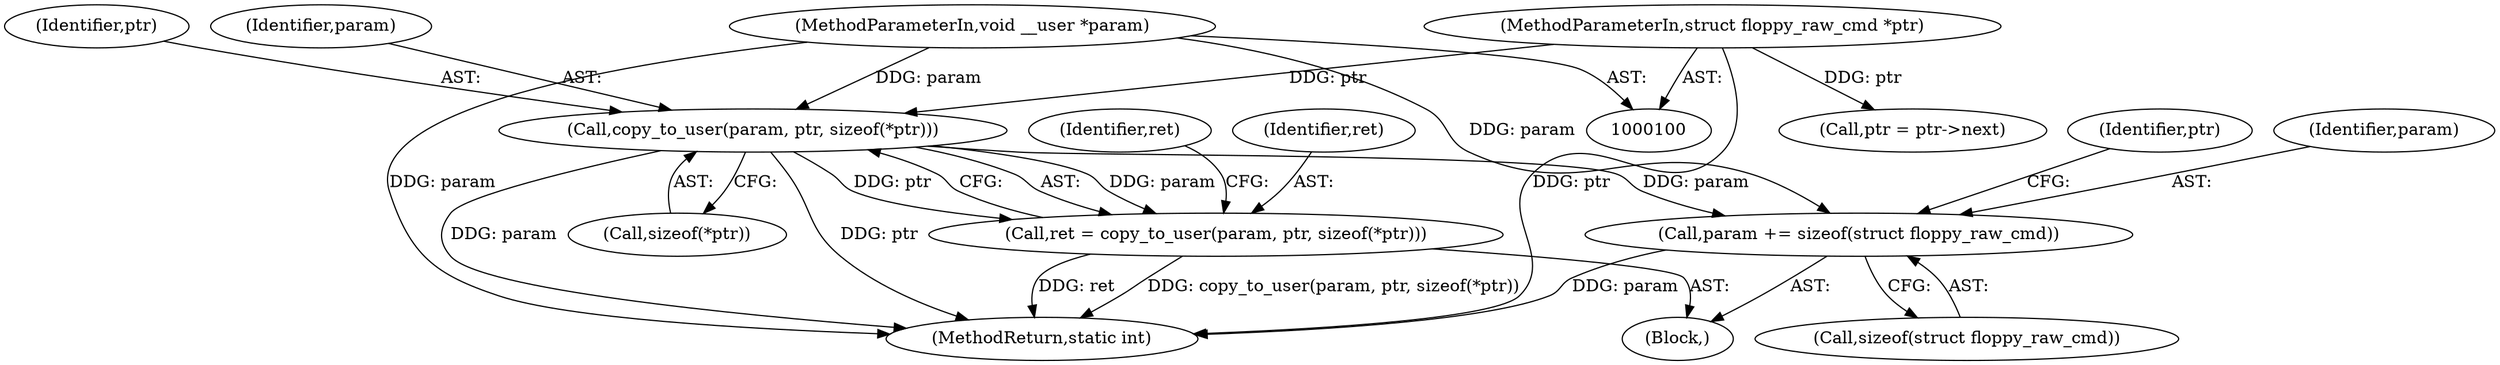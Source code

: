 digraph "0_linux_2145e15e0557a01b9195d1c7199a1b92cb9be81f@API" {
"1000111" [label="(Call,copy_to_user(param, ptr, sizeof(*ptr)))"];
"1000102" [label="(MethodParameterIn,void __user *param)"];
"1000103" [label="(MethodParameterIn,struct floppy_raw_cmd *ptr)"];
"1000109" [label="(Call,ret = copy_to_user(param, ptr, sizeof(*ptr)))"];
"1000122" [label="(Call,param += sizeof(struct floppy_raw_cmd))"];
"1000176" [label="(Call,ptr = ptr->next)"];
"1000114" [label="(Call,sizeof(*ptr))"];
"1000113" [label="(Identifier,ptr)"];
"1000122" [label="(Call,param += sizeof(struct floppy_raw_cmd))"];
"1000118" [label="(Identifier,ret)"];
"1000130" [label="(Identifier,ptr)"];
"1000183" [label="(MethodReturn,static int)"];
"1000123" [label="(Identifier,param)"];
"1000110" [label="(Identifier,ret)"];
"1000124" [label="(Call,sizeof(struct floppy_raw_cmd))"];
"1000111" [label="(Call,copy_to_user(param, ptr, sizeof(*ptr)))"];
"1000102" [label="(MethodParameterIn,void __user *param)"];
"1000103" [label="(MethodParameterIn,struct floppy_raw_cmd *ptr)"];
"1000109" [label="(Call,ret = copy_to_user(param, ptr, sizeof(*ptr)))"];
"1000108" [label="(Block,)"];
"1000112" [label="(Identifier,param)"];
"1000111" -> "1000109"  [label="AST: "];
"1000111" -> "1000114"  [label="CFG: "];
"1000112" -> "1000111"  [label="AST: "];
"1000113" -> "1000111"  [label="AST: "];
"1000114" -> "1000111"  [label="AST: "];
"1000109" -> "1000111"  [label="CFG: "];
"1000111" -> "1000183"  [label="DDG: param"];
"1000111" -> "1000183"  [label="DDG: ptr"];
"1000111" -> "1000109"  [label="DDG: param"];
"1000111" -> "1000109"  [label="DDG: ptr"];
"1000102" -> "1000111"  [label="DDG: param"];
"1000103" -> "1000111"  [label="DDG: ptr"];
"1000111" -> "1000122"  [label="DDG: param"];
"1000102" -> "1000100"  [label="AST: "];
"1000102" -> "1000183"  [label="DDG: param"];
"1000102" -> "1000122"  [label="DDG: param"];
"1000103" -> "1000100"  [label="AST: "];
"1000103" -> "1000183"  [label="DDG: ptr"];
"1000103" -> "1000176"  [label="DDG: ptr"];
"1000109" -> "1000108"  [label="AST: "];
"1000110" -> "1000109"  [label="AST: "];
"1000118" -> "1000109"  [label="CFG: "];
"1000109" -> "1000183"  [label="DDG: copy_to_user(param, ptr, sizeof(*ptr))"];
"1000109" -> "1000183"  [label="DDG: ret"];
"1000122" -> "1000108"  [label="AST: "];
"1000122" -> "1000124"  [label="CFG: "];
"1000123" -> "1000122"  [label="AST: "];
"1000124" -> "1000122"  [label="AST: "];
"1000130" -> "1000122"  [label="CFG: "];
"1000122" -> "1000183"  [label="DDG: param"];
}
